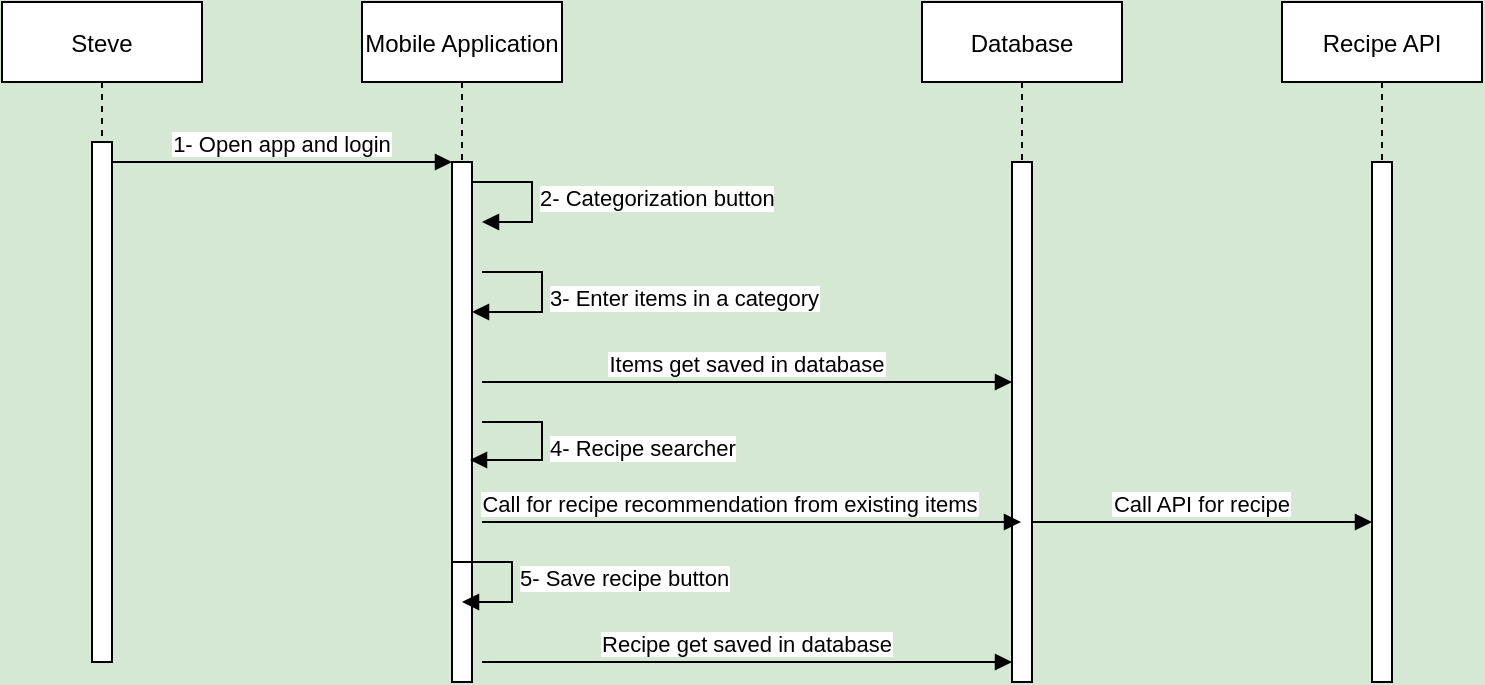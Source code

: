 <mxfile version="16.5.6" type="github">
  <diagram id="kgpKYQtTHZ0yAKxKKP6v" name="Page-1">
    <mxGraphModel dx="1673" dy="829" grid="1" gridSize="10" guides="1" tooltips="1" connect="1" arrows="1" fold="1" page="1" pageScale="1" pageWidth="850" pageHeight="1100" background="#D5E8D4" math="0" shadow="0">
      <root>
        <mxCell id="0" />
        <mxCell id="1" parent="0" />
        <mxCell id="3nuBFxr9cyL0pnOWT2aG-1" value=":Object" style="shape=umlLifeline;perimeter=lifelinePerimeter;container=1;collapsible=0;recursiveResize=0;rounded=0;shadow=0;strokeWidth=1;" parent="1" vertex="1">
          <mxGeometry x="50" y="120" width="100" height="300" as="geometry" />
        </mxCell>
        <mxCell id="3nuBFxr9cyL0pnOWT2aG-2" value="" style="points=[];perimeter=orthogonalPerimeter;rounded=0;shadow=0;strokeWidth=1;" parent="3nuBFxr9cyL0pnOWT2aG-1" vertex="1">
          <mxGeometry x="45" y="70" width="10" height="190" as="geometry" />
        </mxCell>
        <mxCell id="3nuBFxr9cyL0pnOWT2aG-5" value=":Object" style="shape=umlLifeline;perimeter=lifelinePerimeter;container=1;collapsible=0;recursiveResize=0;rounded=0;shadow=0;strokeWidth=1;" parent="1" vertex="1">
          <mxGeometry x="230" y="120" width="100" height="300" as="geometry" />
        </mxCell>
        <mxCell id="3nuBFxr9cyL0pnOWT2aG-6" value="" style="points=[];perimeter=orthogonalPerimeter;rounded=0;shadow=0;strokeWidth=1;" parent="3nuBFxr9cyL0pnOWT2aG-5" vertex="1">
          <mxGeometry x="45" y="80" width="10" height="160" as="geometry" />
        </mxCell>
        <mxCell id="FQ0F1-FjqKV5PCn2Tg_A-1" value="Steve " style="shape=umlLifeline;perimeter=lifelinePerimeter;container=1;collapsible=0;recursiveResize=0;rounded=0;shadow=0;strokeWidth=1;" vertex="1" parent="1">
          <mxGeometry x="50" y="120" width="100" height="330" as="geometry" />
        </mxCell>
        <mxCell id="FQ0F1-FjqKV5PCn2Tg_A-2" value="" style="points=[];perimeter=orthogonalPerimeter;rounded=0;shadow=0;strokeWidth=1;" vertex="1" parent="FQ0F1-FjqKV5PCn2Tg_A-1">
          <mxGeometry x="45" y="70" width="10" height="260" as="geometry" />
        </mxCell>
        <mxCell id="FQ0F1-FjqKV5PCn2Tg_A-5" value="Mobile Application" style="shape=umlLifeline;perimeter=lifelinePerimeter;container=1;collapsible=0;recursiveResize=0;rounded=0;shadow=0;strokeWidth=1;" vertex="1" parent="1">
          <mxGeometry x="230" y="120" width="100" height="340" as="geometry" />
        </mxCell>
        <mxCell id="FQ0F1-FjqKV5PCn2Tg_A-6" value="" style="points=[];perimeter=orthogonalPerimeter;rounded=0;shadow=0;strokeWidth=1;" vertex="1" parent="FQ0F1-FjqKV5PCn2Tg_A-5">
          <mxGeometry x="45" y="80" width="10" height="260" as="geometry" />
        </mxCell>
        <mxCell id="FQ0F1-FjqKV5PCn2Tg_A-15" value="2- Categorization button" style="edgeStyle=orthogonalEdgeStyle;html=1;align=left;spacingLeft=2;endArrow=block;rounded=0;entryX=1;entryY=0;" edge="1" parent="FQ0F1-FjqKV5PCn2Tg_A-5">
          <mxGeometry relative="1" as="geometry">
            <mxPoint x="55" y="90" as="sourcePoint" />
            <Array as="points">
              <mxPoint x="85" y="90" />
            </Array>
            <mxPoint x="60" y="110" as="targetPoint" />
          </mxGeometry>
        </mxCell>
        <mxCell id="FQ0F1-FjqKV5PCn2Tg_A-18" value="3- Enter items in a category" style="edgeStyle=orthogonalEdgeStyle;html=1;align=left;spacingLeft=2;endArrow=block;rounded=0;entryX=1;entryY=0;" edge="1" parent="FQ0F1-FjqKV5PCn2Tg_A-5">
          <mxGeometry relative="1" as="geometry">
            <mxPoint x="60" y="135" as="sourcePoint" />
            <Array as="points">
              <mxPoint x="90" y="135" />
            </Array>
            <mxPoint x="55" y="155" as="targetPoint" />
          </mxGeometry>
        </mxCell>
        <mxCell id="FQ0F1-FjqKV5PCn2Tg_A-24" value="4- Recipe searcher" style="edgeStyle=orthogonalEdgeStyle;html=1;align=left;spacingLeft=2;endArrow=block;rounded=0;" edge="1" parent="FQ0F1-FjqKV5PCn2Tg_A-5">
          <mxGeometry relative="1" as="geometry">
            <mxPoint x="60" y="210" as="sourcePoint" />
            <Array as="points">
              <mxPoint x="90" y="210" />
              <mxPoint x="90" y="229" />
              <mxPoint x="54" y="229" />
            </Array>
            <mxPoint x="54" y="229" as="targetPoint" />
          </mxGeometry>
        </mxCell>
        <mxCell id="FQ0F1-FjqKV5PCn2Tg_A-27" value="5- Save recipe button" style="edgeStyle=orthogonalEdgeStyle;html=1;align=left;spacingLeft=2;endArrow=block;rounded=0;entryX=1;entryY=0;" edge="1" parent="FQ0F1-FjqKV5PCn2Tg_A-5">
          <mxGeometry relative="1" as="geometry">
            <mxPoint x="45" y="280" as="sourcePoint" />
            <Array as="points">
              <mxPoint x="75" y="280" />
            </Array>
            <mxPoint x="50" y="300" as="targetPoint" />
          </mxGeometry>
        </mxCell>
        <mxCell id="FQ0F1-FjqKV5PCn2Tg_A-8" value="1- Open app and login" style="verticalAlign=bottom;endArrow=block;entryX=0;entryY=0;shadow=0;strokeWidth=1;" edge="1" parent="1" source="FQ0F1-FjqKV5PCn2Tg_A-2" target="FQ0F1-FjqKV5PCn2Tg_A-6">
          <mxGeometry relative="1" as="geometry">
            <mxPoint x="205" y="200" as="sourcePoint" />
          </mxGeometry>
        </mxCell>
        <mxCell id="FQ0F1-FjqKV5PCn2Tg_A-11" value="Database" style="shape=umlLifeline;perimeter=lifelinePerimeter;container=1;collapsible=0;recursiveResize=0;rounded=0;shadow=0;strokeWidth=1;" vertex="1" parent="1">
          <mxGeometry x="510" y="120" width="100" height="340" as="geometry" />
        </mxCell>
        <mxCell id="FQ0F1-FjqKV5PCn2Tg_A-12" value="" style="points=[];perimeter=orthogonalPerimeter;rounded=0;shadow=0;strokeWidth=1;" vertex="1" parent="FQ0F1-FjqKV5PCn2Tg_A-11">
          <mxGeometry x="45" y="80" width="10" height="260" as="geometry" />
        </mxCell>
        <mxCell id="FQ0F1-FjqKV5PCn2Tg_A-53" value="Call API for recipe" style="verticalAlign=bottom;endArrow=block;shadow=0;strokeWidth=1;" edge="1" parent="FQ0F1-FjqKV5PCn2Tg_A-11" target="FQ0F1-FjqKV5PCn2Tg_A-50">
          <mxGeometry relative="1" as="geometry">
            <mxPoint x="55" y="260.0" as="sourcePoint" />
            <mxPoint x="210" y="260" as="targetPoint" />
            <Array as="points">
              <mxPoint x="90" y="260" />
            </Array>
          </mxGeometry>
        </mxCell>
        <mxCell id="FQ0F1-FjqKV5PCn2Tg_A-22" value="Items get saved in database" style="verticalAlign=bottom;endArrow=block;shadow=0;strokeWidth=1;" edge="1" parent="1" target="FQ0F1-FjqKV5PCn2Tg_A-12">
          <mxGeometry relative="1" as="geometry">
            <mxPoint x="290" y="310.0" as="sourcePoint" />
            <mxPoint x="460" y="310.0" as="targetPoint" />
            <Array as="points">
              <mxPoint x="375" y="310" />
              <mxPoint x="500" y="310" />
            </Array>
          </mxGeometry>
        </mxCell>
        <mxCell id="FQ0F1-FjqKV5PCn2Tg_A-25" value="Call for recipe recommendation from existing items" style="verticalAlign=bottom;endArrow=block;shadow=0;strokeWidth=1;" edge="1" parent="1" target="FQ0F1-FjqKV5PCn2Tg_A-11">
          <mxGeometry x="-0.081" relative="1" as="geometry">
            <mxPoint x="290" y="380.0" as="sourcePoint" />
            <mxPoint x="475" y="370" as="targetPoint" />
            <Array as="points">
              <mxPoint x="375" y="380" />
            </Array>
            <mxPoint as="offset" />
          </mxGeometry>
        </mxCell>
        <mxCell id="FQ0F1-FjqKV5PCn2Tg_A-29" value="Recipe get saved in database" style="verticalAlign=bottom;endArrow=block;shadow=0;strokeWidth=1;" edge="1" parent="1">
          <mxGeometry relative="1" as="geometry">
            <mxPoint x="290" y="450.0" as="sourcePoint" />
            <mxPoint x="555" y="450" as="targetPoint" />
            <Array as="points">
              <mxPoint x="375" y="450" />
            </Array>
          </mxGeometry>
        </mxCell>
        <mxCell id="FQ0F1-FjqKV5PCn2Tg_A-49" value="Recipe API" style="shape=umlLifeline;perimeter=lifelinePerimeter;container=1;collapsible=0;recursiveResize=0;rounded=0;shadow=0;strokeWidth=1;" vertex="1" parent="1">
          <mxGeometry x="690" y="120" width="100" height="340" as="geometry" />
        </mxCell>
        <mxCell id="FQ0F1-FjqKV5PCn2Tg_A-50" value="" style="points=[];perimeter=orthogonalPerimeter;rounded=0;shadow=0;strokeWidth=1;" vertex="1" parent="FQ0F1-FjqKV5PCn2Tg_A-49">
          <mxGeometry x="45" y="80" width="10" height="260" as="geometry" />
        </mxCell>
      </root>
    </mxGraphModel>
  </diagram>
</mxfile>
